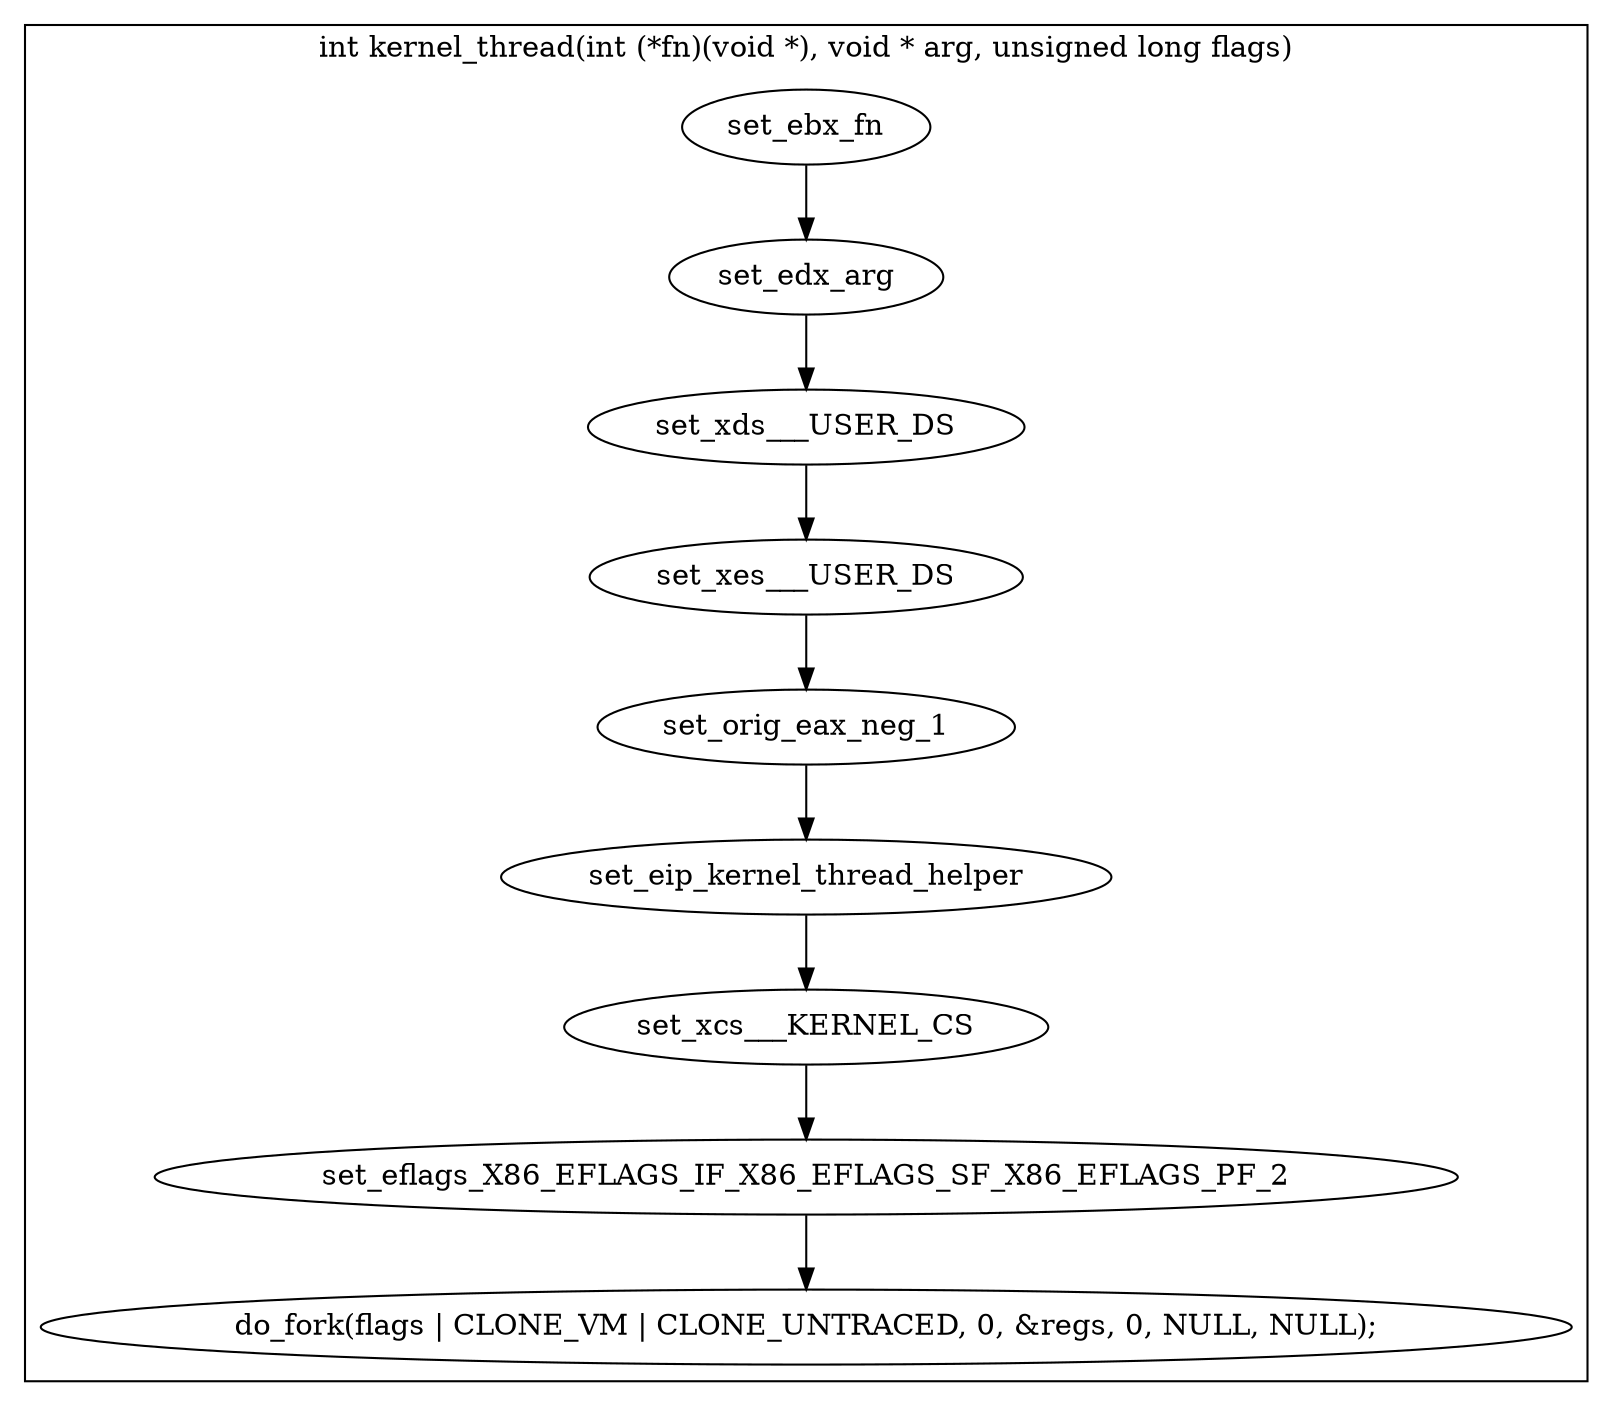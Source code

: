 digraph process_c{
		subgraph cluster_kernel_thread{
				label="int kernel_thread(int (*fn)(void *), void * arg, unsigned long flags)";

				set_ebx_fn[label="set_ebx_fn"];
				set_edx_arg[label="set_edx_arg"];
				set_xds___USER_DS[label="set_xds___USER_DS"];
				set_xes___USER_DS[label="set_xes___USER_DS"];
				set_orig_eax[label="set_orig_eax_neg_1"];
				set_eip_kernel_thread_helper[label="set_eip_kernel_thread_helper"];
				set_xcs___KERNEL_CS[label="set_xcs___KERNEL_CS"];
				set_eflags_X86_EFLAGS_IF_X86_EFLAGS_SF_X86_EFLAGS_PF_2[label="set_eflags_X86_EFLAGS_IF_X86_EFLAGS_SF_X86_EFLAGS_PF_2"];
				kernel_thread_do_fork[label="do_fork(flags | CLONE_VM | CLONE_UNTRACED, 0, &regs, 0, NULL, NULL);"];

				set_ebx_fn -> set_edx_arg;
				set_edx_arg -> set_xds___USER_DS;
				set_xds___USER_DS -> set_xes___USER_DS;
				set_xes___USER_DS -> set_orig_eax;
				set_orig_eax -> set_eip_kernel_thread_helper;
				set_eip_kernel_thread_helper -> set_xcs___KERNEL_CS;
				set_xcs___KERNEL_CS -> set_eflags_X86_EFLAGS_IF_X86_EFLAGS_SF_X86_EFLAGS_PF_2;
				set_eflags_X86_EFLAGS_IF_X86_EFLAGS_SF_X86_EFLAGS_PF_2 -> kernel_thread_do_fork;
		}
}
